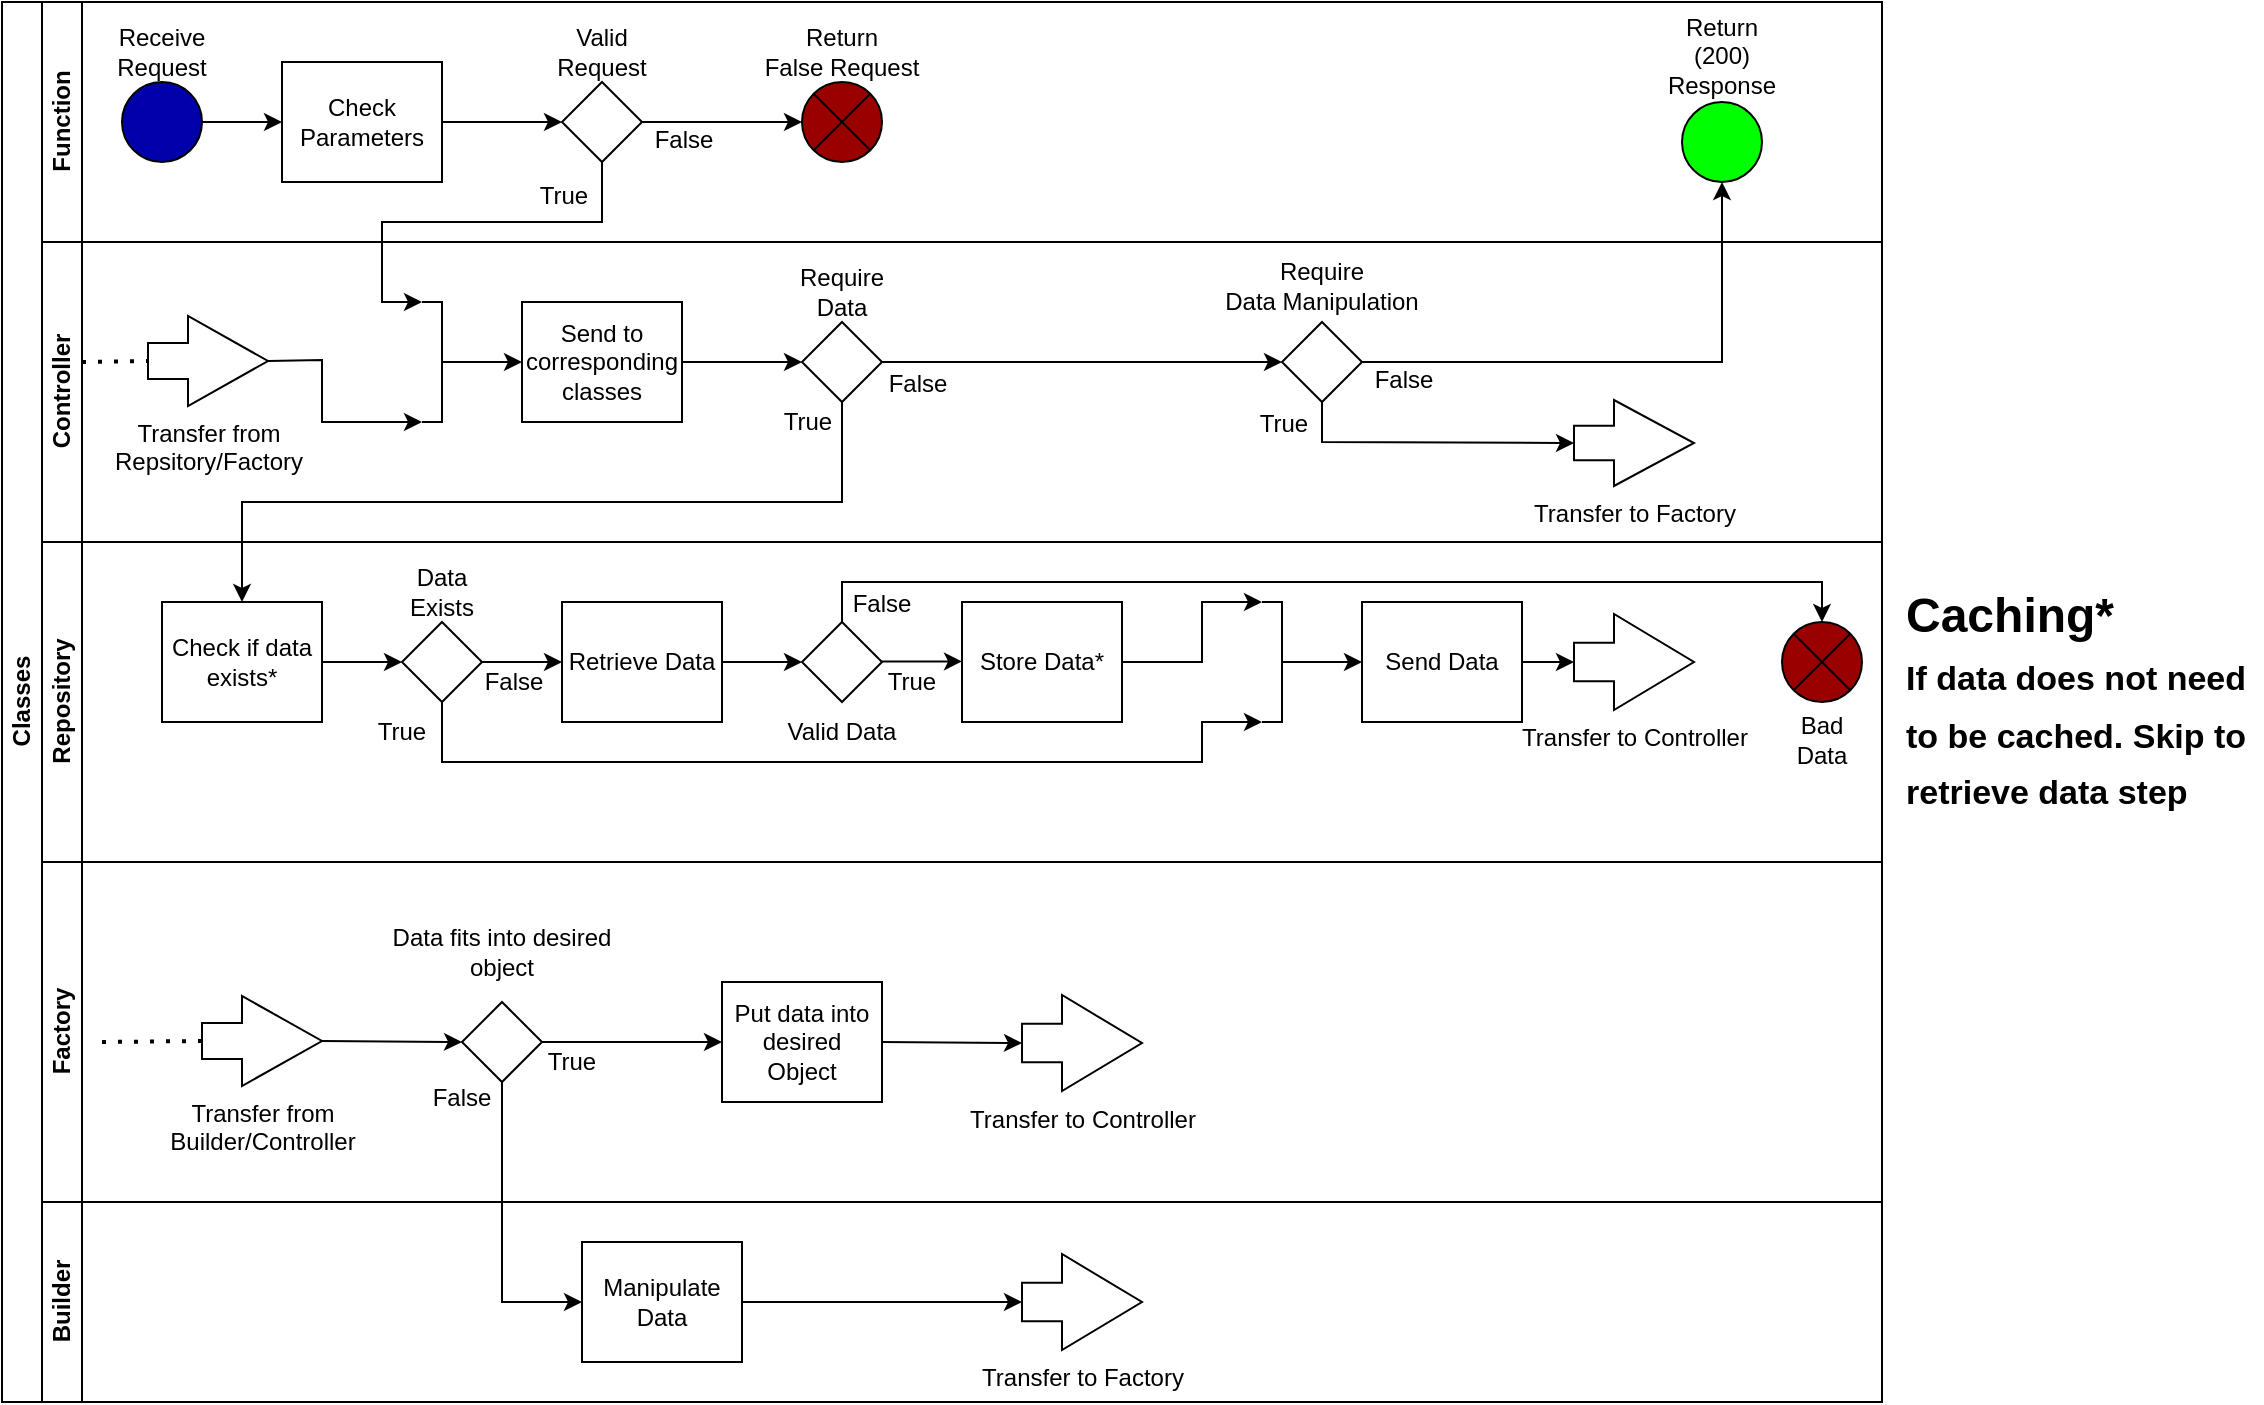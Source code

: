 <mxfile version="26.0.2">
  <diagram id="prtHgNgQTEPvFCAcTncT" name="Page-1">
    <mxGraphModel dx="839" dy="445" grid="1" gridSize="10" guides="1" tooltips="1" connect="1" arrows="1" fold="1" page="1" pageScale="1" pageWidth="827" pageHeight="1169" math="0" shadow="0">
      <root>
        <mxCell id="0" />
        <mxCell id="1" parent="0" />
        <mxCell id="dNxyNK7c78bLwvsdeMH5-19" value="Classes" style="swimlane;html=1;childLayout=stackLayout;resizeParent=1;resizeParentMax=0;horizontal=0;startSize=20;horizontalStack=0;" parent="1" vertex="1">
          <mxGeometry x="120" y="120" width="940" height="700" as="geometry" />
        </mxCell>
        <mxCell id="dNxyNK7c78bLwvsdeMH5-20" value="Function" style="swimlane;html=1;startSize=20;horizontal=0;" parent="dNxyNK7c78bLwvsdeMH5-19" vertex="1">
          <mxGeometry x="20" width="920" height="120" as="geometry" />
        </mxCell>
        <mxCell id="dNxyNK7c78bLwvsdeMH5-25" value="" style="edgeStyle=orthogonalEdgeStyle;rounded=0;orthogonalLoop=1;jettySize=auto;html=1;" parent="dNxyNK7c78bLwvsdeMH5-20" source="dNxyNK7c78bLwvsdeMH5-23" target="dNxyNK7c78bLwvsdeMH5-24" edge="1">
          <mxGeometry relative="1" as="geometry" />
        </mxCell>
        <mxCell id="dNxyNK7c78bLwvsdeMH5-23" value="" style="ellipse;whiteSpace=wrap;html=1;fillColor=#0000AB;" parent="dNxyNK7c78bLwvsdeMH5-20" vertex="1">
          <mxGeometry x="40" y="40" width="40" height="40" as="geometry" />
        </mxCell>
        <mxCell id="gSIoIEf00WFBjgdD3Rw_-19" style="edgeStyle=orthogonalEdgeStyle;rounded=0;orthogonalLoop=1;jettySize=auto;html=1;exitX=1;exitY=0.5;exitDx=0;exitDy=0;entryX=0;entryY=0.5;entryDx=0;entryDy=0;" edge="1" parent="dNxyNK7c78bLwvsdeMH5-20" source="dNxyNK7c78bLwvsdeMH5-24" target="dNxyNK7c78bLwvsdeMH5-28">
          <mxGeometry relative="1" as="geometry" />
        </mxCell>
        <mxCell id="dNxyNK7c78bLwvsdeMH5-24" value="Check Parameters" style="rounded=0;whiteSpace=wrap;html=1;fontFamily=Helvetica;fontSize=12;fontColor=#000000;align=center;" parent="dNxyNK7c78bLwvsdeMH5-20" vertex="1">
          <mxGeometry x="120" y="30" width="80" height="60" as="geometry" />
        </mxCell>
        <mxCell id="dNxyNK7c78bLwvsdeMH5-32" value="" style="ellipse;whiteSpace=wrap;html=1;fillColor=light-dark(#00FF00,#FF9090);shadow=0;" parent="dNxyNK7c78bLwvsdeMH5-20" vertex="1">
          <mxGeometry x="820" y="50" width="40" height="40" as="geometry" />
        </mxCell>
        <mxCell id="dNxyNK7c78bLwvsdeMH5-28" value="" style="rhombus;whiteSpace=wrap;html=1;fontFamily=Helvetica;fontSize=12;fontColor=#000000;align=center;" parent="dNxyNK7c78bLwvsdeMH5-20" vertex="1">
          <mxGeometry x="260" y="40" width="40" height="40" as="geometry" />
        </mxCell>
        <mxCell id="gSIoIEf00WFBjgdD3Rw_-20" value="Valid Request" style="text;html=1;align=center;verticalAlign=middle;whiteSpace=wrap;rounded=0;" vertex="1" parent="dNxyNK7c78bLwvsdeMH5-20">
          <mxGeometry x="250" y="10" width="60" height="30" as="geometry" />
        </mxCell>
        <mxCell id="gSIoIEf00WFBjgdD3Rw_-21" value="False" style="text;html=1;align=center;verticalAlign=middle;whiteSpace=wrap;rounded=0;" vertex="1" parent="dNxyNK7c78bLwvsdeMH5-20">
          <mxGeometry x="291" y="54" width="60" height="30" as="geometry" />
        </mxCell>
        <mxCell id="gSIoIEf00WFBjgdD3Rw_-23" value="True" style="text;html=1;align=center;verticalAlign=middle;whiteSpace=wrap;rounded=0;" vertex="1" parent="dNxyNK7c78bLwvsdeMH5-20">
          <mxGeometry x="231" y="82" width="60" height="30" as="geometry" />
        </mxCell>
        <mxCell id="gSIoIEf00WFBjgdD3Rw_-25" value="" style="edgeStyle=orthogonalEdgeStyle;rounded=0;orthogonalLoop=1;jettySize=auto;html=1;endArrow=classic;endFill=1;" edge="1" parent="dNxyNK7c78bLwvsdeMH5-20" source="dNxyNK7c78bLwvsdeMH5-28" target="gSIoIEf00WFBjgdD3Rw_-24">
          <mxGeometry relative="1" as="geometry">
            <mxPoint x="440" y="180" as="sourcePoint" />
            <mxPoint x="520.0" y="180" as="targetPoint" />
          </mxGeometry>
        </mxCell>
        <mxCell id="gSIoIEf00WFBjgdD3Rw_-24" value="" style="verticalLabelPosition=bottom;verticalAlign=top;html=1;shape=mxgraph.flowchart.or;fillColor=light-dark(#990000, #ededed);" vertex="1" parent="dNxyNK7c78bLwvsdeMH5-20">
          <mxGeometry x="380" y="40" width="40" height="40" as="geometry" />
        </mxCell>
        <mxCell id="gSIoIEf00WFBjgdD3Rw_-26" value="Receive&lt;br&gt;Request" style="text;html=1;align=center;verticalAlign=middle;whiteSpace=wrap;rounded=0;" vertex="1" parent="dNxyNK7c78bLwvsdeMH5-20">
          <mxGeometry x="30" y="10" width="60" height="30" as="geometry" />
        </mxCell>
        <mxCell id="gSIoIEf00WFBjgdD3Rw_-27" value="Return&lt;br&gt;False Request" style="text;html=1;align=center;verticalAlign=middle;whiteSpace=wrap;rounded=0;" vertex="1" parent="dNxyNK7c78bLwvsdeMH5-20">
          <mxGeometry x="355" y="10" width="90" height="30" as="geometry" />
        </mxCell>
        <mxCell id="gSIoIEf00WFBjgdD3Rw_-91" value="Return (200)&lt;br&gt;Response" style="text;html=1;align=center;verticalAlign=middle;whiteSpace=wrap;rounded=0;" vertex="1" parent="dNxyNK7c78bLwvsdeMH5-20">
          <mxGeometry x="810" y="7" width="60" height="40" as="geometry" />
        </mxCell>
        <mxCell id="dNxyNK7c78bLwvsdeMH5-21" value="Controller" style="swimlane;html=1;startSize=20;horizontal=0;" parent="dNxyNK7c78bLwvsdeMH5-19" vertex="1">
          <mxGeometry x="20" y="120" width="920" height="150" as="geometry" />
        </mxCell>
        <mxCell id="dNxyNK7c78bLwvsdeMH5-34" value="Send to corresponding classes" style="rounded=0;whiteSpace=wrap;html=1;fontFamily=Helvetica;fontSize=12;fontColor=#000000;align=center;" parent="dNxyNK7c78bLwvsdeMH5-21" vertex="1">
          <mxGeometry x="240" y="30" width="80" height="60" as="geometry" />
        </mxCell>
        <mxCell id="gSIoIEf00WFBjgdD3Rw_-29" value="" style="rhombus;whiteSpace=wrap;html=1;fontFamily=Helvetica;fontSize=12;fontColor=#000000;align=center;" vertex="1" parent="dNxyNK7c78bLwvsdeMH5-21">
          <mxGeometry x="380" y="40" width="40" height="40" as="geometry" />
        </mxCell>
        <mxCell id="gSIoIEf00WFBjgdD3Rw_-31" value="" style="endArrow=classic;html=1;rounded=0;exitX=1;exitY=0.5;exitDx=0;exitDy=0;entryX=0;entryY=0.5;entryDx=0;entryDy=0;" edge="1" parent="dNxyNK7c78bLwvsdeMH5-21" source="dNxyNK7c78bLwvsdeMH5-34" target="gSIoIEf00WFBjgdD3Rw_-29">
          <mxGeometry width="50" height="50" relative="1" as="geometry">
            <mxPoint x="250" y="140" as="sourcePoint" />
            <mxPoint x="300" y="90" as="targetPoint" />
          </mxGeometry>
        </mxCell>
        <mxCell id="gSIoIEf00WFBjgdD3Rw_-32" value="Require&lt;br&gt;Data" style="text;html=1;align=center;verticalAlign=middle;whiteSpace=wrap;rounded=0;" vertex="1" parent="dNxyNK7c78bLwvsdeMH5-21">
          <mxGeometry x="370" y="10" width="60" height="30" as="geometry" />
        </mxCell>
        <mxCell id="gSIoIEf00WFBjgdD3Rw_-33" value="" style="endArrow=classic;html=1;rounded=0;entryX=0;entryY=0.5;entryDx=0;entryDy=0;" edge="1" parent="dNxyNK7c78bLwvsdeMH5-21" target="gSIoIEf00WFBjgdD3Rw_-34">
          <mxGeometry width="50" height="50" relative="1" as="geometry">
            <mxPoint x="420" y="60" as="sourcePoint" />
            <mxPoint x="460" y="60" as="targetPoint" />
          </mxGeometry>
        </mxCell>
        <mxCell id="gSIoIEf00WFBjgdD3Rw_-34" value="" style="rhombus;whiteSpace=wrap;html=1;fontFamily=Helvetica;fontSize=12;fontColor=#000000;align=center;" vertex="1" parent="dNxyNK7c78bLwvsdeMH5-21">
          <mxGeometry x="620" y="40" width="40" height="40" as="geometry" />
        </mxCell>
        <mxCell id="gSIoIEf00WFBjgdD3Rw_-35" value="&lt;font&gt;Require&lt;br&gt;Data Manipulation&lt;/font&gt;" style="text;html=1;align=center;verticalAlign=middle;whiteSpace=wrap;rounded=0;" vertex="1" parent="dNxyNK7c78bLwvsdeMH5-21">
          <mxGeometry x="590" y="7" width="100" height="30" as="geometry" />
        </mxCell>
        <mxCell id="gSIoIEf00WFBjgdD3Rw_-37" value="False" style="text;html=1;align=center;verticalAlign=middle;whiteSpace=wrap;rounded=0;" vertex="1" parent="dNxyNK7c78bLwvsdeMH5-21">
          <mxGeometry x="651" y="54" width="60" height="30" as="geometry" />
        </mxCell>
        <mxCell id="gSIoIEf00WFBjgdD3Rw_-43" value="" style="strokeWidth=1;html=1;shape=mxgraph.flowchart.annotation_2;align=left;labelPosition=right;pointerEvents=1;direction=west;" vertex="1" parent="dNxyNK7c78bLwvsdeMH5-21">
          <mxGeometry x="190" y="30" width="20" height="60" as="geometry" />
        </mxCell>
        <mxCell id="gSIoIEf00WFBjgdD3Rw_-44" value="" style="endArrow=classic;html=1;rounded=0;exitX=0;exitY=0.5;exitDx=0;exitDy=0;exitPerimeter=0;entryX=0;entryY=0.5;entryDx=0;entryDy=0;" edge="1" parent="dNxyNK7c78bLwvsdeMH5-21" source="gSIoIEf00WFBjgdD3Rw_-43" target="dNxyNK7c78bLwvsdeMH5-34">
          <mxGeometry width="50" height="50" relative="1" as="geometry">
            <mxPoint x="250" y="140" as="sourcePoint" />
            <mxPoint x="300" y="90" as="targetPoint" />
          </mxGeometry>
        </mxCell>
        <mxCell id="gSIoIEf00WFBjgdD3Rw_-61" value="True" style="text;html=1;align=center;verticalAlign=middle;whiteSpace=wrap;rounded=0;" vertex="1" parent="dNxyNK7c78bLwvsdeMH5-21">
          <mxGeometry x="353" y="75" width="60" height="30" as="geometry" />
        </mxCell>
        <mxCell id="gSIoIEf00WFBjgdD3Rw_-77" value="Transfer from&lt;br&gt;Repsitory/Factory" style="verticalLabelPosition=bottom;verticalAlign=top;html=1;strokeWidth=1;shape=mxgraph.arrows2.arrow;dy=0.6;dx=40;notch=0;" vertex="1" parent="dNxyNK7c78bLwvsdeMH5-21">
          <mxGeometry x="53" y="37" width="60" height="45" as="geometry" />
        </mxCell>
        <mxCell id="gSIoIEf00WFBjgdD3Rw_-78" value="" style="endArrow=none;dashed=1;html=1;dashPattern=1 3;strokeWidth=2;rounded=0;entryX=0;entryY=0.5;entryDx=0;entryDy=0;entryPerimeter=0;" edge="1" parent="dNxyNK7c78bLwvsdeMH5-21" target="gSIoIEf00WFBjgdD3Rw_-77">
          <mxGeometry width="50" height="50" relative="1" as="geometry">
            <mxPoint x="20" y="60" as="sourcePoint" />
            <mxPoint x="70" y="10" as="targetPoint" />
          </mxGeometry>
        </mxCell>
        <mxCell id="gSIoIEf00WFBjgdD3Rw_-79" value="" style="endArrow=classic;html=1;rounded=0;exitX=1;exitY=0.5;exitDx=0;exitDy=0;exitPerimeter=0;entryX=1;entryY=0;entryDx=0;entryDy=0;entryPerimeter=0;" edge="1" parent="dNxyNK7c78bLwvsdeMH5-21" source="gSIoIEf00WFBjgdD3Rw_-77" target="gSIoIEf00WFBjgdD3Rw_-43">
          <mxGeometry width="50" height="50" relative="1" as="geometry">
            <mxPoint x="180" y="120" as="sourcePoint" />
            <mxPoint x="230" y="70" as="targetPoint" />
            <Array as="points">
              <mxPoint x="140" y="59" />
              <mxPoint x="140" y="90" />
            </Array>
          </mxGeometry>
        </mxCell>
        <mxCell id="gSIoIEf00WFBjgdD3Rw_-93" value="Transfer to Factory" style="verticalLabelPosition=bottom;verticalAlign=top;html=1;strokeWidth=1;shape=mxgraph.arrows2.arrow;dy=0.6;dx=40;notch=0;" vertex="1" parent="dNxyNK7c78bLwvsdeMH5-21">
          <mxGeometry x="766" y="79" width="60" height="43" as="geometry" />
        </mxCell>
        <mxCell id="gSIoIEf00WFBjgdD3Rw_-94" value="" style="endArrow=classic;html=1;rounded=0;exitX=0.5;exitY=1;exitDx=0;exitDy=0;entryX=0;entryY=0.5;entryDx=0;entryDy=0;entryPerimeter=0;" edge="1" parent="dNxyNK7c78bLwvsdeMH5-21" source="gSIoIEf00WFBjgdD3Rw_-34" target="gSIoIEf00WFBjgdD3Rw_-93">
          <mxGeometry width="50" height="50" relative="1" as="geometry">
            <mxPoint x="620" y="140" as="sourcePoint" />
            <mxPoint x="670" y="90" as="targetPoint" />
            <Array as="points">
              <mxPoint x="640" y="100" />
            </Array>
          </mxGeometry>
        </mxCell>
        <mxCell id="gSIoIEf00WFBjgdD3Rw_-36" value="False" style="text;html=1;align=center;verticalAlign=middle;whiteSpace=wrap;rounded=0;" vertex="1" parent="dNxyNK7c78bLwvsdeMH5-21">
          <mxGeometry x="408" y="56" width="60" height="30" as="geometry" />
        </mxCell>
        <mxCell id="dNxyNK7c78bLwvsdeMH5-22" value="Repository" style="swimlane;html=1;startSize=20;horizontal=0;" parent="dNxyNK7c78bLwvsdeMH5-19" vertex="1">
          <mxGeometry x="20" y="270" width="920" height="160" as="geometry" />
        </mxCell>
        <mxCell id="gSIoIEf00WFBjgdD3Rw_-51" value="Retrieve Data" style="rounded=0;whiteSpace=wrap;html=1;fontFamily=Helvetica;fontSize=12;fontColor=#000000;align=center;" vertex="1" parent="dNxyNK7c78bLwvsdeMH5-22">
          <mxGeometry x="260" y="30" width="80" height="60" as="geometry" />
        </mxCell>
        <mxCell id="gSIoIEf00WFBjgdD3Rw_-52" value="" style="rhombus;whiteSpace=wrap;html=1;fontFamily=Helvetica;fontSize=12;fontColor=#000000;align=center;" vertex="1" parent="dNxyNK7c78bLwvsdeMH5-22">
          <mxGeometry x="180" y="40" width="40" height="40" as="geometry" />
        </mxCell>
        <mxCell id="gSIoIEf00WFBjgdD3Rw_-55" value="Send Data" style="rounded=0;whiteSpace=wrap;html=1;fontFamily=Helvetica;fontSize=12;fontColor=#000000;align=center;" vertex="1" parent="dNxyNK7c78bLwvsdeMH5-22">
          <mxGeometry x="660" y="30" width="80" height="60" as="geometry" />
        </mxCell>
        <mxCell id="gSIoIEf00WFBjgdD3Rw_-54" value="Check if data exists*" style="rounded=0;whiteSpace=wrap;html=1;fontFamily=Helvetica;fontSize=12;fontColor=#000000;align=center;" vertex="1" parent="dNxyNK7c78bLwvsdeMH5-22">
          <mxGeometry x="60" y="30" width="80" height="60" as="geometry" />
        </mxCell>
        <mxCell id="gSIoIEf00WFBjgdD3Rw_-56" value="Store Data*" style="rounded=0;whiteSpace=wrap;html=1;fontFamily=Helvetica;fontSize=12;fontColor=#000000;align=center;" vertex="1" parent="dNxyNK7c78bLwvsdeMH5-22">
          <mxGeometry x="460" y="30" width="80" height="60" as="geometry" />
        </mxCell>
        <mxCell id="gSIoIEf00WFBjgdD3Rw_-58" value="" style="rhombus;whiteSpace=wrap;html=1;fontFamily=Helvetica;fontSize=12;fontColor=#000000;align=center;" vertex="1" parent="dNxyNK7c78bLwvsdeMH5-22">
          <mxGeometry x="380" y="40" width="40" height="40" as="geometry" />
        </mxCell>
        <mxCell id="gSIoIEf00WFBjgdD3Rw_-62" value="" style="endArrow=classic;html=1;rounded=0;exitX=1;exitY=0.5;exitDx=0;exitDy=0;entryX=0;entryY=0.5;entryDx=0;entryDy=0;" edge="1" parent="dNxyNK7c78bLwvsdeMH5-22" source="gSIoIEf00WFBjgdD3Rw_-54" target="gSIoIEf00WFBjgdD3Rw_-52">
          <mxGeometry width="50" height="50" relative="1" as="geometry">
            <mxPoint x="200" y="80" as="sourcePoint" />
            <mxPoint x="250" y="30" as="targetPoint" />
          </mxGeometry>
        </mxCell>
        <mxCell id="gSIoIEf00WFBjgdD3Rw_-63" value="Data Exists" style="text;html=1;align=center;verticalAlign=middle;whiteSpace=wrap;rounded=0;" vertex="1" parent="dNxyNK7c78bLwvsdeMH5-22">
          <mxGeometry x="170" y="10" width="60" height="30" as="geometry" />
        </mxCell>
        <mxCell id="gSIoIEf00WFBjgdD3Rw_-64" value="" style="endArrow=classic;html=1;rounded=0;exitX=1;exitY=0.5;exitDx=0;exitDy=0;entryX=0;entryY=0.5;entryDx=0;entryDy=0;" edge="1" parent="dNxyNK7c78bLwvsdeMH5-22" source="gSIoIEf00WFBjgdD3Rw_-52" target="gSIoIEf00WFBjgdD3Rw_-51">
          <mxGeometry width="50" height="50" relative="1" as="geometry">
            <mxPoint x="150" y="70" as="sourcePoint" />
            <mxPoint x="190" y="70" as="targetPoint" />
          </mxGeometry>
        </mxCell>
        <mxCell id="gSIoIEf00WFBjgdD3Rw_-65" value="" style="endArrow=classic;html=1;rounded=0;exitX=0.5;exitY=1;exitDx=0;exitDy=0;entryX=1;entryY=0;entryDx=0;entryDy=0;entryPerimeter=0;" edge="1" parent="dNxyNK7c78bLwvsdeMH5-22" source="gSIoIEf00WFBjgdD3Rw_-52" target="gSIoIEf00WFBjgdD3Rw_-68">
          <mxGeometry width="50" height="50" relative="1" as="geometry">
            <mxPoint x="200" y="110" as="sourcePoint" />
            <mxPoint x="600" y="110" as="targetPoint" />
            <Array as="points">
              <mxPoint x="200" y="110" />
              <mxPoint x="580" y="110" />
              <mxPoint x="580" y="90" />
            </Array>
          </mxGeometry>
        </mxCell>
        <mxCell id="gSIoIEf00WFBjgdD3Rw_-66" value="" style="endArrow=classic;html=1;rounded=0;exitX=1;exitY=0.5;exitDx=0;exitDy=0;" edge="1" parent="dNxyNK7c78bLwvsdeMH5-22" source="gSIoIEf00WFBjgdD3Rw_-51" target="gSIoIEf00WFBjgdD3Rw_-58">
          <mxGeometry width="50" height="50" relative="1" as="geometry">
            <mxPoint x="270" y="80" as="sourcePoint" />
            <mxPoint x="320" y="30" as="targetPoint" />
          </mxGeometry>
        </mxCell>
        <mxCell id="gSIoIEf00WFBjgdD3Rw_-67" value="Valid Data" style="text;html=1;align=center;verticalAlign=middle;whiteSpace=wrap;rounded=0;" vertex="1" parent="dNxyNK7c78bLwvsdeMH5-22">
          <mxGeometry x="370" y="80" width="60" height="30" as="geometry" />
        </mxCell>
        <mxCell id="gSIoIEf00WFBjgdD3Rw_-68" value="" style="strokeWidth=1;html=1;shape=mxgraph.flowchart.annotation_2;align=left;labelPosition=right;pointerEvents=1;direction=west;" vertex="1" parent="dNxyNK7c78bLwvsdeMH5-22">
          <mxGeometry x="610" y="30" width="20" height="60" as="geometry" />
        </mxCell>
        <mxCell id="gSIoIEf00WFBjgdD3Rw_-69" value="" style="endArrow=classic;html=1;rounded=0;exitX=0;exitY=0.5;exitDx=0;exitDy=0;exitPerimeter=0;entryX=0;entryY=0.5;entryDx=0;entryDy=0;" edge="1" parent="dNxyNK7c78bLwvsdeMH5-22" source="gSIoIEf00WFBjgdD3Rw_-68" target="gSIoIEf00WFBjgdD3Rw_-55">
          <mxGeometry width="50" height="50" relative="1" as="geometry">
            <mxPoint x="440" y="20" as="sourcePoint" />
            <mxPoint x="490" y="-30" as="targetPoint" />
          </mxGeometry>
        </mxCell>
        <mxCell id="gSIoIEf00WFBjgdD3Rw_-70" value="" style="endArrow=classic;html=1;rounded=0;exitX=1;exitY=0.5;exitDx=0;exitDy=0;" edge="1" parent="dNxyNK7c78bLwvsdeMH5-22">
          <mxGeometry width="50" height="50" relative="1" as="geometry">
            <mxPoint x="420" y="59.71" as="sourcePoint" />
            <mxPoint x="460" y="59.71" as="targetPoint" />
          </mxGeometry>
        </mxCell>
        <mxCell id="gSIoIEf00WFBjgdD3Rw_-71" value="" style="endArrow=classic;html=1;rounded=0;entryX=1;entryY=1;entryDx=0;entryDy=0;entryPerimeter=0;" edge="1" parent="dNxyNK7c78bLwvsdeMH5-22" target="gSIoIEf00WFBjgdD3Rw_-68">
          <mxGeometry width="50" height="50" relative="1" as="geometry">
            <mxPoint x="540" y="60" as="sourcePoint" />
            <mxPoint x="590" y="10" as="targetPoint" />
            <Array as="points">
              <mxPoint x="580" y="60" />
              <mxPoint x="580" y="30" />
            </Array>
          </mxGeometry>
        </mxCell>
        <mxCell id="gSIoIEf00WFBjgdD3Rw_-73" value="Transfer to Controller" style="verticalLabelPosition=bottom;verticalAlign=top;html=1;strokeWidth=1;shape=mxgraph.arrows2.arrow;dy=0.6;dx=40;notch=0;" vertex="1" parent="dNxyNK7c78bLwvsdeMH5-22">
          <mxGeometry x="766" y="36" width="60" height="48" as="geometry" />
        </mxCell>
        <mxCell id="gSIoIEf00WFBjgdD3Rw_-74" value="" style="endArrow=classic;html=1;rounded=0;exitX=1;exitY=0.5;exitDx=0;exitDy=0;entryX=0;entryY=0.5;entryDx=0;entryDy=0;entryPerimeter=0;" edge="1" parent="dNxyNK7c78bLwvsdeMH5-22" source="gSIoIEf00WFBjgdD3Rw_-55" target="gSIoIEf00WFBjgdD3Rw_-73">
          <mxGeometry width="50" height="50" relative="1" as="geometry">
            <mxPoint x="580" as="sourcePoint" />
            <mxPoint x="630" y="-50" as="targetPoint" />
          </mxGeometry>
        </mxCell>
        <mxCell id="gSIoIEf00WFBjgdD3Rw_-80" value="True" style="text;html=1;align=center;verticalAlign=middle;whiteSpace=wrap;rounded=0;" vertex="1" parent="dNxyNK7c78bLwvsdeMH5-22">
          <mxGeometry x="150" y="80" width="60" height="30" as="geometry" />
        </mxCell>
        <mxCell id="gSIoIEf00WFBjgdD3Rw_-81" value="True" style="text;html=1;align=center;verticalAlign=middle;whiteSpace=wrap;rounded=0;" vertex="1" parent="dNxyNK7c78bLwvsdeMH5-22">
          <mxGeometry x="405" y="55" width="60" height="30" as="geometry" />
        </mxCell>
        <mxCell id="gSIoIEf00WFBjgdD3Rw_-82" value="False" style="text;html=1;align=center;verticalAlign=middle;whiteSpace=wrap;rounded=0;" vertex="1" parent="dNxyNK7c78bLwvsdeMH5-22">
          <mxGeometry x="206" y="55" width="60" height="30" as="geometry" />
        </mxCell>
        <mxCell id="gSIoIEf00WFBjgdD3Rw_-84" value="" style="verticalLabelPosition=bottom;verticalAlign=top;html=1;shape=mxgraph.flowchart.or;fillColor=#990000;" vertex="1" parent="dNxyNK7c78bLwvsdeMH5-22">
          <mxGeometry x="870" y="40" width="40" height="40" as="geometry" />
        </mxCell>
        <mxCell id="gSIoIEf00WFBjgdD3Rw_-85" value="" style="endArrow=classic;html=1;rounded=0;exitX=0.5;exitY=0;exitDx=0;exitDy=0;entryX=0.5;entryY=0;entryDx=0;entryDy=0;entryPerimeter=0;" edge="1" parent="dNxyNK7c78bLwvsdeMH5-22" source="gSIoIEf00WFBjgdD3Rw_-58" target="gSIoIEf00WFBjgdD3Rw_-84">
          <mxGeometry width="50" height="50" relative="1" as="geometry">
            <mxPoint x="560" y="20" as="sourcePoint" />
            <mxPoint x="610" y="-30" as="targetPoint" />
            <Array as="points">
              <mxPoint x="400" y="20" />
              <mxPoint x="890" y="20" />
            </Array>
          </mxGeometry>
        </mxCell>
        <mxCell id="gSIoIEf00WFBjgdD3Rw_-87" value="Bad&lt;br&gt;Data" style="text;html=1;align=center;verticalAlign=middle;whiteSpace=wrap;rounded=0;" vertex="1" parent="dNxyNK7c78bLwvsdeMH5-22">
          <mxGeometry x="860" y="84" width="60" height="30" as="geometry" />
        </mxCell>
        <mxCell id="gSIoIEf00WFBjgdD3Rw_-1" value="Factory" style="swimlane;html=1;startSize=20;horizontal=0;" vertex="1" parent="dNxyNK7c78bLwvsdeMH5-19">
          <mxGeometry x="20" y="430" width="920" height="170" as="geometry" />
        </mxCell>
        <mxCell id="gSIoIEf00WFBjgdD3Rw_-98" value="Transfer from&lt;br&gt;Builder/Controller" style="verticalLabelPosition=bottom;verticalAlign=top;html=1;strokeWidth=1;shape=mxgraph.arrows2.arrow;dy=0.6;dx=40;notch=0;" vertex="1" parent="gSIoIEf00WFBjgdD3Rw_-1">
          <mxGeometry x="80" y="67" width="60" height="45" as="geometry" />
        </mxCell>
        <mxCell id="gSIoIEf00WFBjgdD3Rw_-99" value="" style="endArrow=none;dashed=1;html=1;dashPattern=1 3;strokeWidth=2;rounded=0;entryX=0;entryY=0.5;entryDx=0;entryDy=0;entryPerimeter=0;" edge="1" parent="gSIoIEf00WFBjgdD3Rw_-1" target="gSIoIEf00WFBjgdD3Rw_-98">
          <mxGeometry width="50" height="50" relative="1" as="geometry">
            <mxPoint x="30" y="90" as="sourcePoint" />
            <mxPoint x="57" y="-45" as="targetPoint" />
          </mxGeometry>
        </mxCell>
        <mxCell id="gSIoIEf00WFBjgdD3Rw_-102" value="" style="rhombus;whiteSpace=wrap;html=1;fontFamily=Helvetica;fontSize=12;fontColor=#000000;align=center;" vertex="1" parent="gSIoIEf00WFBjgdD3Rw_-1">
          <mxGeometry x="210" y="70" width="40" height="40" as="geometry" />
        </mxCell>
        <mxCell id="gSIoIEf00WFBjgdD3Rw_-101" value="" style="endArrow=classic;html=1;rounded=0;exitX=1;exitY=0.5;exitDx=0;exitDy=0;exitPerimeter=0;entryX=0;entryY=0.5;entryDx=0;entryDy=0;" edge="1" parent="gSIoIEf00WFBjgdD3Rw_-1" source="gSIoIEf00WFBjgdD3Rw_-98" target="gSIoIEf00WFBjgdD3Rw_-102">
          <mxGeometry width="50" height="50" relative="1" as="geometry">
            <mxPoint x="300" y="60" as="sourcePoint" />
            <mxPoint x="260" y="50" as="targetPoint" />
          </mxGeometry>
        </mxCell>
        <mxCell id="gSIoIEf00WFBjgdD3Rw_-103" value="Data fits into desired object" style="text;html=1;align=center;verticalAlign=middle;whiteSpace=wrap;rounded=0;" vertex="1" parent="gSIoIEf00WFBjgdD3Rw_-1">
          <mxGeometry x="165" y="30" width="130" height="30" as="geometry" />
        </mxCell>
        <mxCell id="gSIoIEf00WFBjgdD3Rw_-104" value="" style="endArrow=classic;html=1;rounded=0;exitX=1;exitY=0.5;exitDx=0;exitDy=0;" edge="1" parent="gSIoIEf00WFBjgdD3Rw_-1" source="gSIoIEf00WFBjgdD3Rw_-102">
          <mxGeometry width="50" height="50" relative="1" as="geometry">
            <mxPoint x="250" y="100" as="sourcePoint" />
            <mxPoint x="340" y="90" as="targetPoint" />
          </mxGeometry>
        </mxCell>
        <mxCell id="gSIoIEf00WFBjgdD3Rw_-106" value="True" style="text;html=1;align=center;verticalAlign=middle;whiteSpace=wrap;rounded=0;" vertex="1" parent="gSIoIEf00WFBjgdD3Rw_-1">
          <mxGeometry x="235" y="85" width="60" height="30" as="geometry" />
        </mxCell>
        <mxCell id="gSIoIEf00WFBjgdD3Rw_-107" value="False" style="text;html=1;align=center;verticalAlign=middle;whiteSpace=wrap;rounded=0;" vertex="1" parent="gSIoIEf00WFBjgdD3Rw_-1">
          <mxGeometry x="180" y="103" width="60" height="30" as="geometry" />
        </mxCell>
        <mxCell id="gSIoIEf00WFBjgdD3Rw_-108" value="Put data into desired&lt;br&gt;Object" style="rounded=0;whiteSpace=wrap;html=1;fontFamily=Helvetica;fontSize=12;fontColor=#000000;align=center;" vertex="1" parent="gSIoIEf00WFBjgdD3Rw_-1">
          <mxGeometry x="340" y="60" width="80" height="60" as="geometry" />
        </mxCell>
        <mxCell id="gSIoIEf00WFBjgdD3Rw_-109" value="Transfer to Controller" style="verticalLabelPosition=bottom;verticalAlign=top;html=1;strokeWidth=1;shape=mxgraph.arrows2.arrow;dy=0.6;dx=40;notch=0;" vertex="1" parent="gSIoIEf00WFBjgdD3Rw_-1">
          <mxGeometry x="490" y="66.5" width="60" height="48" as="geometry" />
        </mxCell>
        <mxCell id="gSIoIEf00WFBjgdD3Rw_-110" value="" style="endArrow=classic;html=1;rounded=0;exitX=1;exitY=0.5;exitDx=0;exitDy=0;entryX=0;entryY=0.5;entryDx=0;entryDy=0;entryPerimeter=0;" edge="1" parent="gSIoIEf00WFBjgdD3Rw_-1" source="gSIoIEf00WFBjgdD3Rw_-108" target="gSIoIEf00WFBjgdD3Rw_-109">
          <mxGeometry width="50" height="50" relative="1" as="geometry">
            <mxPoint x="366" y="100" as="sourcePoint" />
            <mxPoint x="456" y="100" as="targetPoint" />
          </mxGeometry>
        </mxCell>
        <mxCell id="gSIoIEf00WFBjgdD3Rw_-5" value="Builder" style="swimlane;html=1;startSize=20;horizontal=0;" vertex="1" parent="dNxyNK7c78bLwvsdeMH5-19">
          <mxGeometry x="20" y="600" width="920" height="100" as="geometry" />
        </mxCell>
        <mxCell id="gSIoIEf00WFBjgdD3Rw_-7" value="Manipulate Data" style="rounded=0;whiteSpace=wrap;html=1;fontFamily=Helvetica;fontSize=12;fontColor=#000000;align=center;" vertex="1" parent="gSIoIEf00WFBjgdD3Rw_-5">
          <mxGeometry x="270" y="20" width="80" height="60" as="geometry" />
        </mxCell>
        <mxCell id="gSIoIEf00WFBjgdD3Rw_-112" value="Transfer to Factory" style="verticalLabelPosition=bottom;verticalAlign=top;html=1;strokeWidth=1;shape=mxgraph.arrows2.arrow;dy=0.6;dx=40;notch=0;" vertex="1" parent="gSIoIEf00WFBjgdD3Rw_-5">
          <mxGeometry x="490" y="26" width="60" height="48" as="geometry" />
        </mxCell>
        <mxCell id="gSIoIEf00WFBjgdD3Rw_-111" value="" style="endArrow=classic;html=1;rounded=0;exitX=1;exitY=0.5;exitDx=0;exitDy=0;entryX=0;entryY=0.5;entryDx=0;entryDy=0;entryPerimeter=0;" edge="1" parent="gSIoIEf00WFBjgdD3Rw_-5" source="gSIoIEf00WFBjgdD3Rw_-7" target="gSIoIEf00WFBjgdD3Rw_-112">
          <mxGeometry width="50" height="50" relative="1" as="geometry">
            <mxPoint x="260" y="-20" as="sourcePoint" />
            <mxPoint x="420" y="50" as="targetPoint" />
          </mxGeometry>
        </mxCell>
        <mxCell id="gSIoIEf00WFBjgdD3Rw_-60" value="" style="endArrow=classic;html=1;rounded=0;exitX=0.5;exitY=1;exitDx=0;exitDy=0;entryX=0.5;entryY=0;entryDx=0;entryDy=0;" edge="1" parent="dNxyNK7c78bLwvsdeMH5-19" source="gSIoIEf00WFBjgdD3Rw_-29" target="gSIoIEf00WFBjgdD3Rw_-54">
          <mxGeometry width="50" height="50" relative="1" as="geometry">
            <mxPoint x="360" y="290" as="sourcePoint" />
            <mxPoint x="410" y="240" as="targetPoint" />
            <Array as="points">
              <mxPoint x="420" y="250" />
              <mxPoint x="120" y="250" />
            </Array>
          </mxGeometry>
        </mxCell>
        <mxCell id="gSIoIEf00WFBjgdD3Rw_-38" value="" style="endArrow=classic;html=1;rounded=0;entryX=0.5;entryY=1;entryDx=0;entryDy=0;exitX=1;exitY=0.5;exitDx=0;exitDy=0;" edge="1" parent="dNxyNK7c78bLwvsdeMH5-19" source="gSIoIEf00WFBjgdD3Rw_-34" target="dNxyNK7c78bLwvsdeMH5-32">
          <mxGeometry width="50" height="50" relative="1" as="geometry">
            <mxPoint x="520" y="180" as="sourcePoint" />
            <mxPoint x="570" y="130" as="targetPoint" />
            <Array as="points">
              <mxPoint x="860" y="180" />
            </Array>
          </mxGeometry>
        </mxCell>
        <mxCell id="gSIoIEf00WFBjgdD3Rw_-92" value="" style="endArrow=classic;html=1;rounded=0;exitX=0.5;exitY=1;exitDx=0;exitDy=0;entryX=1;entryY=1;entryDx=0;entryDy=0;entryPerimeter=0;" edge="1" parent="dNxyNK7c78bLwvsdeMH5-19" source="dNxyNK7c78bLwvsdeMH5-28" target="gSIoIEf00WFBjgdD3Rw_-43">
          <mxGeometry width="50" height="50" relative="1" as="geometry">
            <mxPoint x="437" y="110" as="sourcePoint" />
            <mxPoint x="487" y="60" as="targetPoint" />
            <Array as="points">
              <mxPoint x="300" y="110" />
              <mxPoint x="190" y="110" />
              <mxPoint x="190" y="150" />
            </Array>
          </mxGeometry>
        </mxCell>
        <mxCell id="gSIoIEf00WFBjgdD3Rw_-105" value="" style="endArrow=classic;html=1;rounded=0;exitX=0.5;exitY=1;exitDx=0;exitDy=0;entryX=0;entryY=0.5;entryDx=0;entryDy=0;" edge="1" parent="dNxyNK7c78bLwvsdeMH5-19" source="gSIoIEf00WFBjgdD3Rw_-102" target="gSIoIEf00WFBjgdD3Rw_-7">
          <mxGeometry width="50" height="50" relative="1" as="geometry">
            <mxPoint x="269" y="590" as="sourcePoint" />
            <mxPoint x="319" y="540" as="targetPoint" />
            <Array as="points">
              <mxPoint x="250" y="650" />
            </Array>
          </mxGeometry>
        </mxCell>
        <mxCell id="gSIoIEf00WFBjgdD3Rw_-57" value="&lt;h1 style=&quot;margin-top: 0px;&quot;&gt;Caching*&lt;br&gt;&lt;font style=&quot;font-size: 17px;&quot;&gt;If data does not need to be cached. Skip to retrieve data step&lt;/font&gt;&lt;/h1&gt;" style="text;html=1;whiteSpace=wrap;overflow=hidden;rounded=0;" vertex="1" parent="1">
          <mxGeometry x="1070" y="406" width="180" height="120" as="geometry" />
        </mxCell>
        <mxCell id="gSIoIEf00WFBjgdD3Rw_-88" value="False" style="text;html=1;align=center;verticalAlign=middle;whiteSpace=wrap;rounded=0;" vertex="1" parent="1">
          <mxGeometry x="530" y="406" width="60" height="30" as="geometry" />
        </mxCell>
        <mxCell id="gSIoIEf00WFBjgdD3Rw_-95" value="True" style="text;html=1;align=center;verticalAlign=middle;whiteSpace=wrap;rounded=0;" vertex="1" parent="1">
          <mxGeometry x="731" y="316" width="60" height="30" as="geometry" />
        </mxCell>
      </root>
    </mxGraphModel>
  </diagram>
</mxfile>
